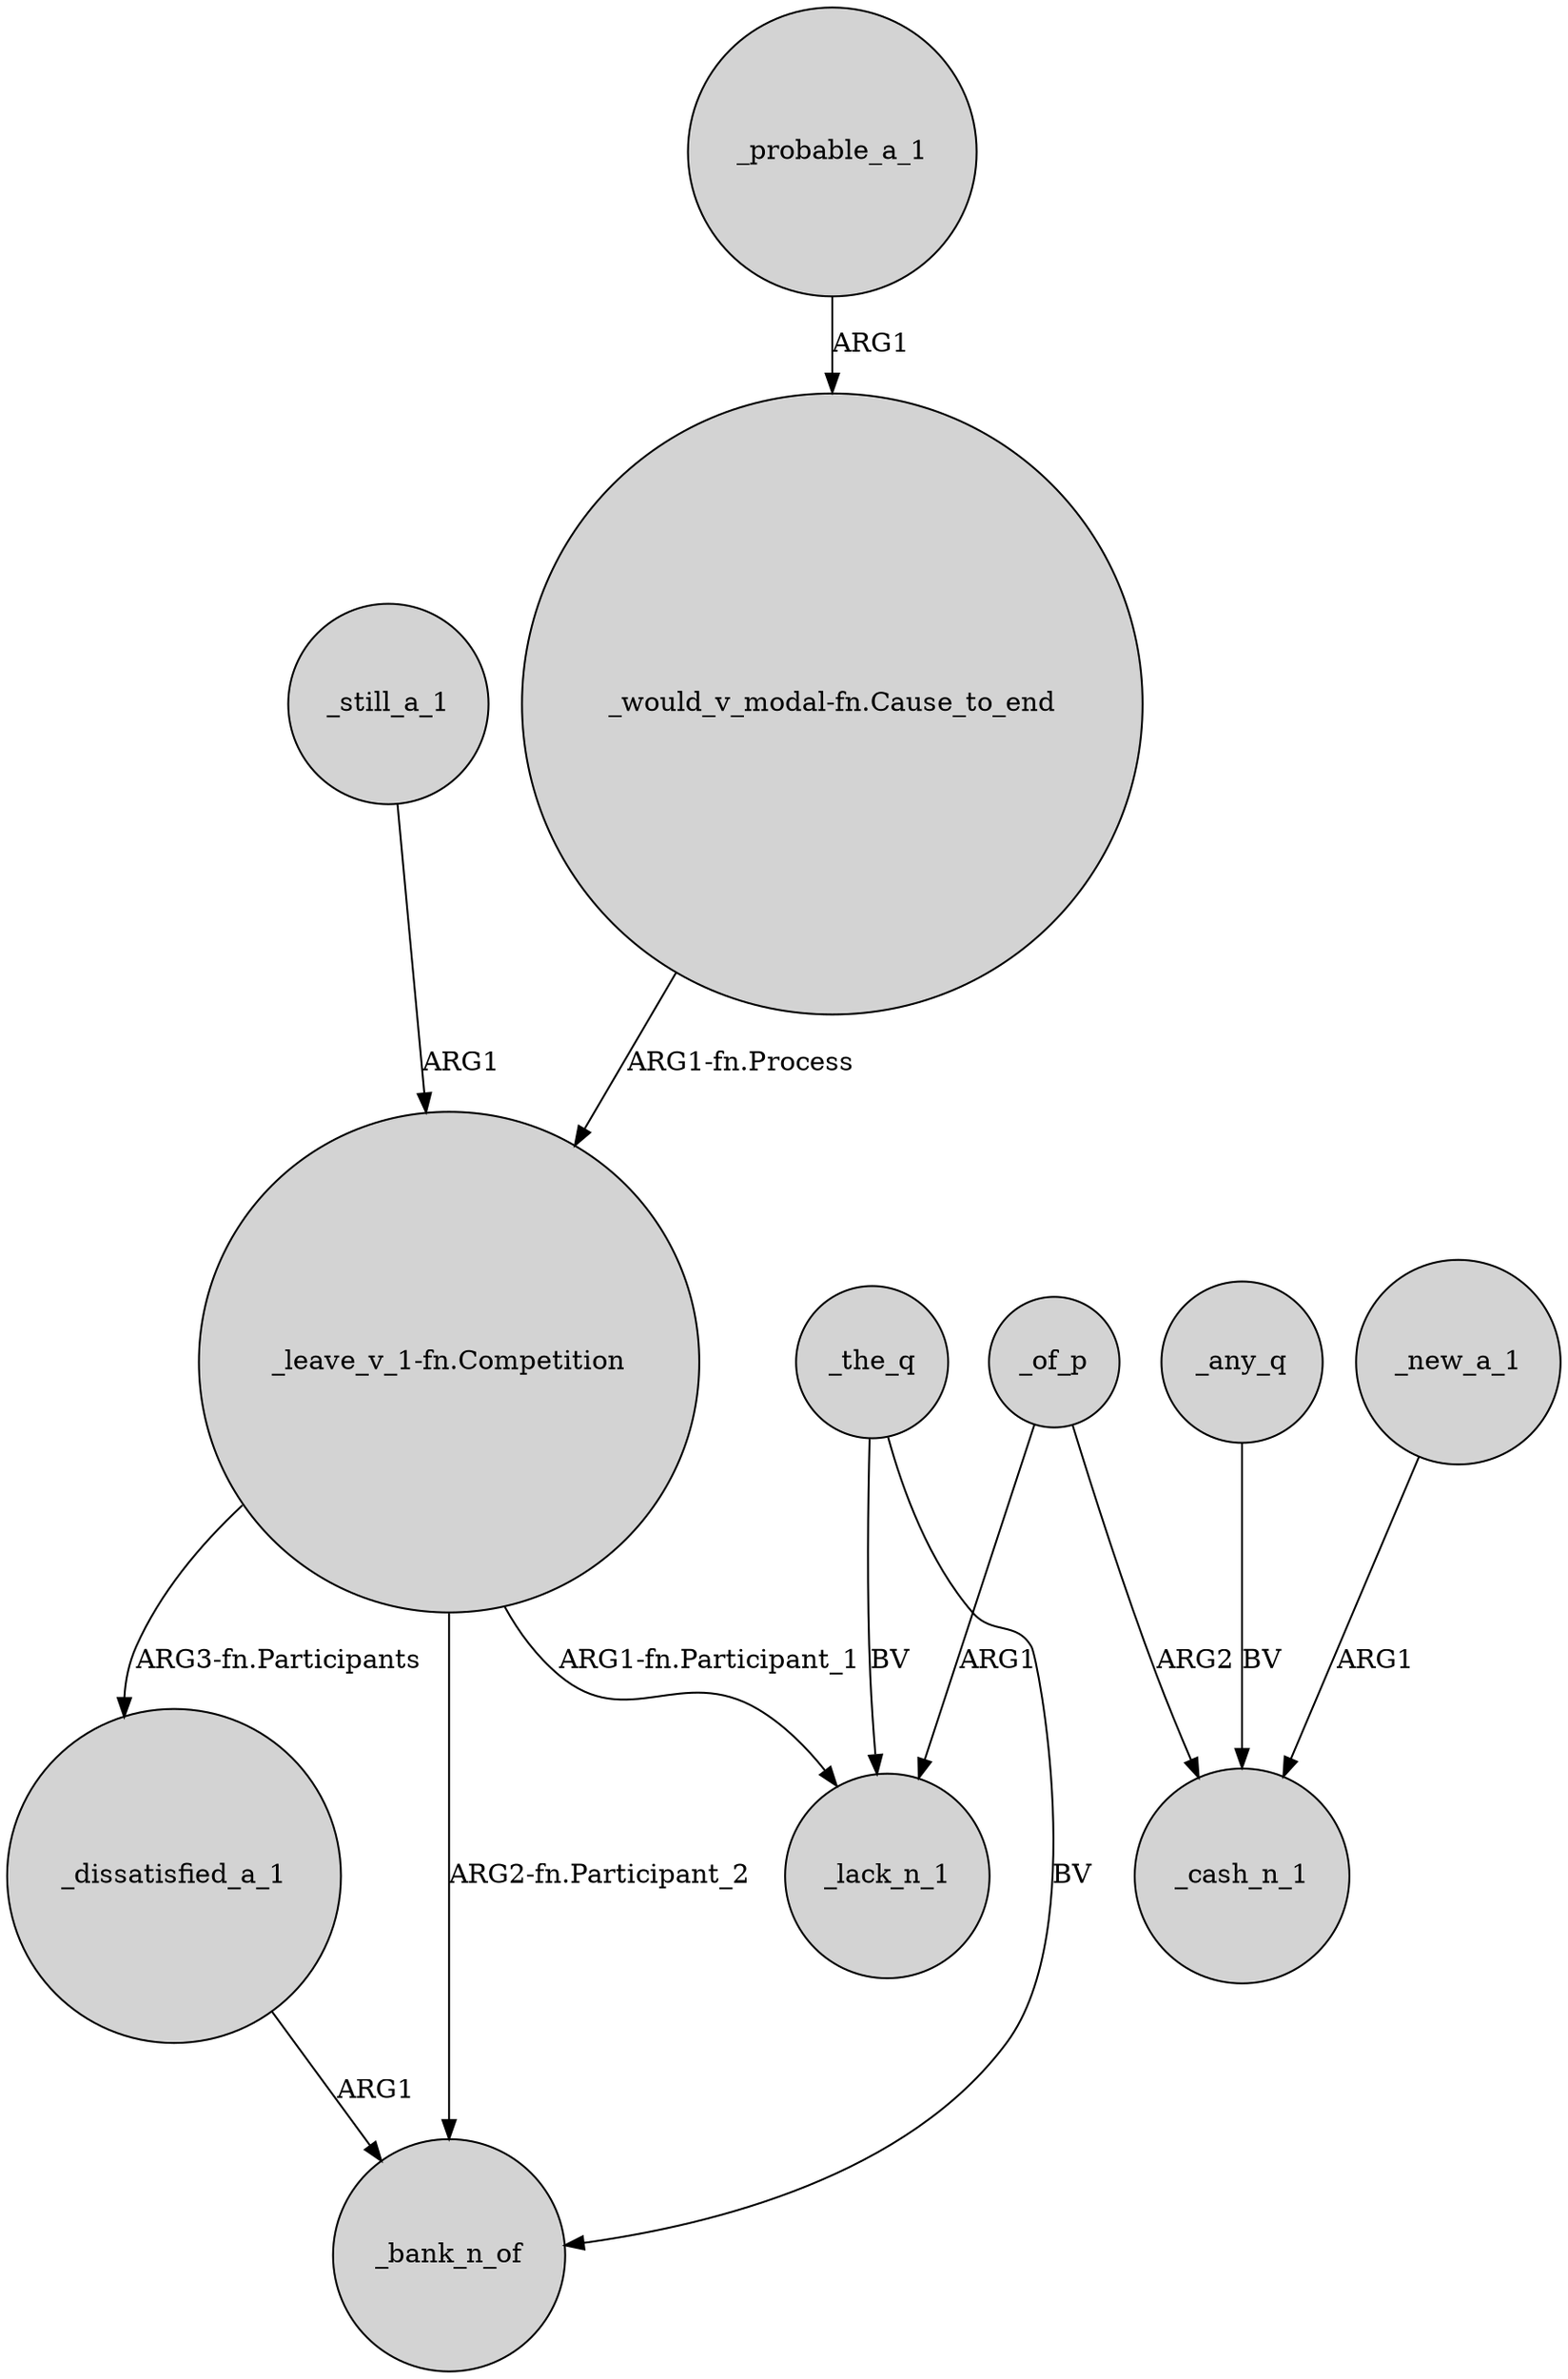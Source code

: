 digraph {
	node [shape=circle style=filled]
	_still_a_1 -> "_leave_v_1-fn.Competition" [label=ARG1]
	_any_q -> _cash_n_1 [label=BV]
	"_leave_v_1-fn.Competition" -> _dissatisfied_a_1 [label="ARG3-fn.Participants"]
	"_leave_v_1-fn.Competition" -> _bank_n_of [label="ARG2-fn.Participant_2"]
	_of_p -> _lack_n_1 [label=ARG1]
	_the_q -> _lack_n_1 [label=BV]
	_the_q -> _bank_n_of [label=BV]
	"_leave_v_1-fn.Competition" -> _lack_n_1 [label="ARG1-fn.Participant_1"]
	_dissatisfied_a_1 -> _bank_n_of [label=ARG1]
	_new_a_1 -> _cash_n_1 [label=ARG1]
	"_would_v_modal-fn.Cause_to_end" -> "_leave_v_1-fn.Competition" [label="ARG1-fn.Process"]
	_probable_a_1 -> "_would_v_modal-fn.Cause_to_end" [label=ARG1]
	_of_p -> _cash_n_1 [label=ARG2]
}
